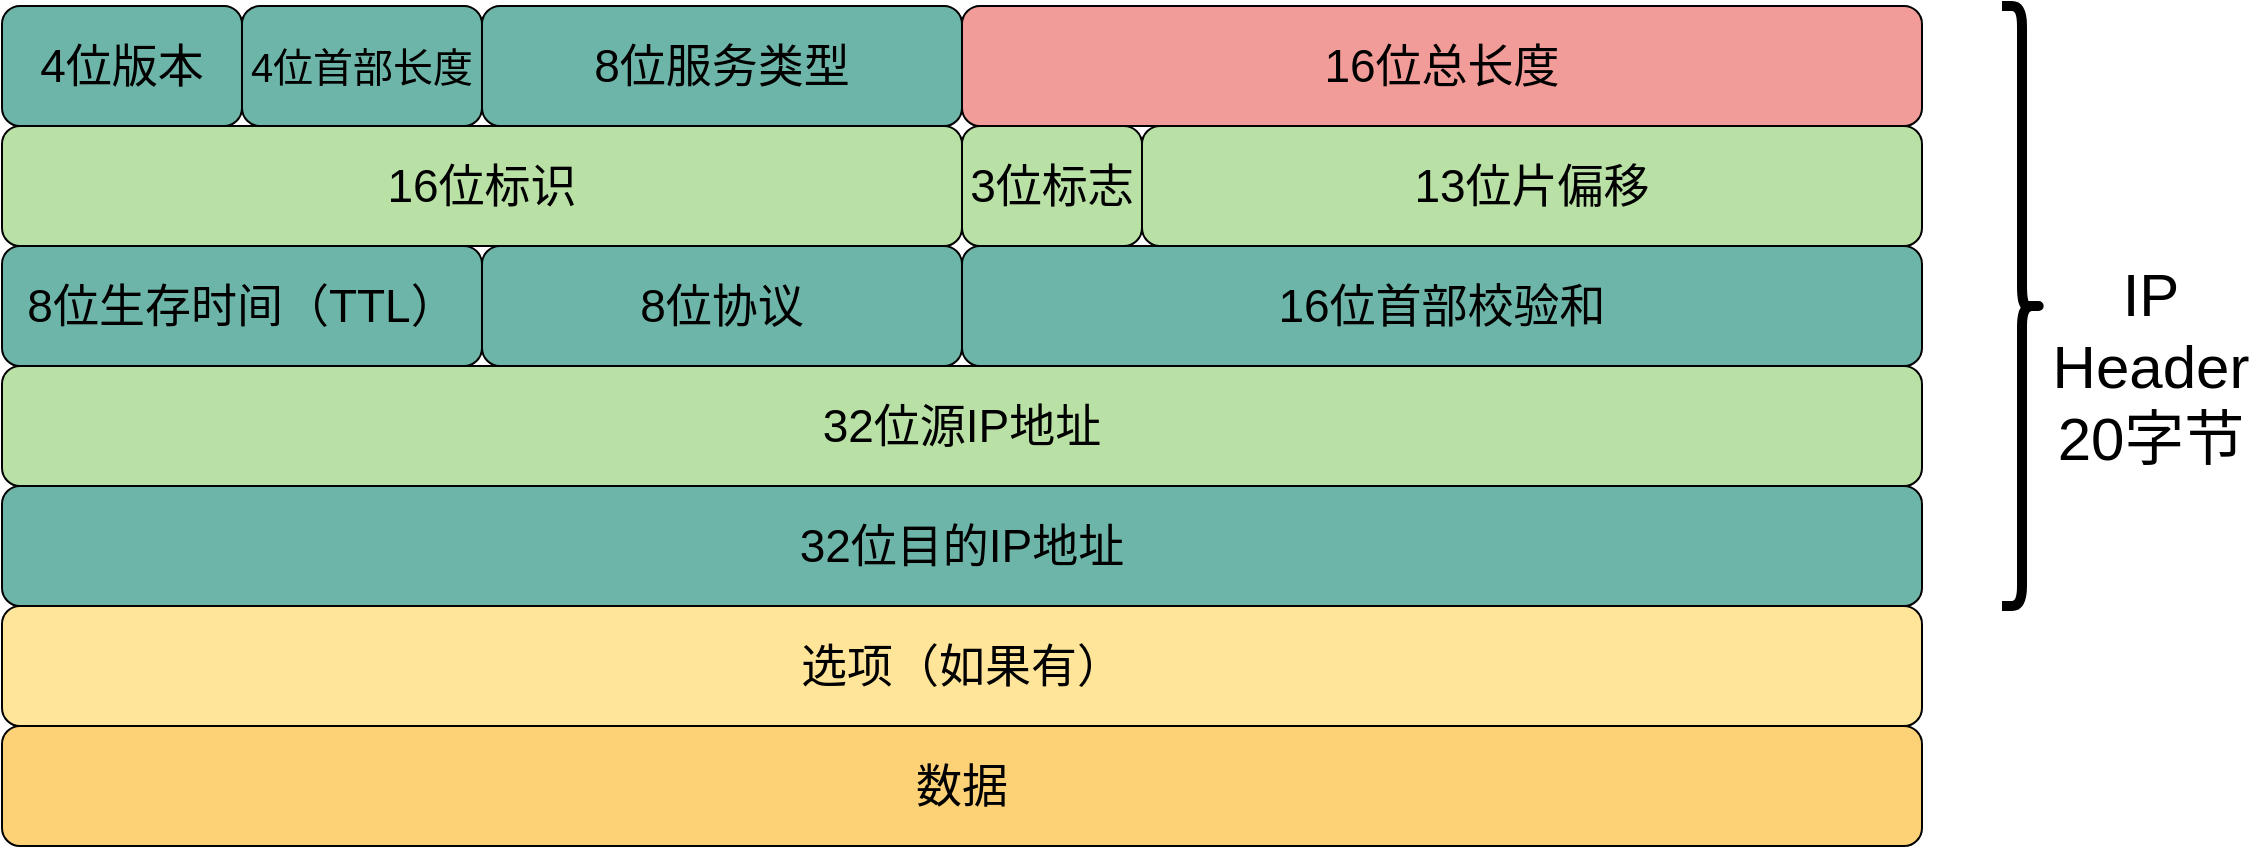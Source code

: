 <mxfile version="14.4.8" type="github">
  <diagram id="9fnjXT7nlAm7Ix4f8WDv" name="Page-1">
    <mxGraphModel dx="760" dy="990" grid="1" gridSize="10" guides="1" tooltips="1" connect="1" arrows="1" fold="1" page="1" pageScale="1" pageWidth="600" pageHeight="500" math="0" shadow="0">
      <root>
        <mxCell id="0" />
        <mxCell id="1" parent="0" />
        <mxCell id="-xf_uFu9KCXf6jcXoVjT-1" value="&lt;font style=&quot;font-size: 23px;&quot;&gt;4位版本&lt;/font&gt;" style="rounded=1;whiteSpace=wrap;html=1;fontSize=23;fillColor=#6DB5A8;" vertex="1" parent="1">
          <mxGeometry x="70" y="50" width="120" height="60" as="geometry" />
        </mxCell>
        <mxCell id="-xf_uFu9KCXf6jcXoVjT-3" value="&lt;font style=&quot;font-size: 20px&quot;&gt;4位首部长度&lt;/font&gt;" style="rounded=1;whiteSpace=wrap;html=1;fontSize=23;fillColor=#6DB5A8;" vertex="1" parent="1">
          <mxGeometry x="190" y="50" width="120" height="60" as="geometry" />
        </mxCell>
        <mxCell id="-xf_uFu9KCXf6jcXoVjT-4" value="&lt;font style=&quot;font-size: 23px;&quot;&gt;8位服务类型&lt;/font&gt;" style="rounded=1;whiteSpace=wrap;html=1;fontSize=23;fillColor=#6DB5A8;" vertex="1" parent="1">
          <mxGeometry x="310" y="50" width="240" height="60" as="geometry" />
        </mxCell>
        <mxCell id="-xf_uFu9KCXf6jcXoVjT-5" value="&lt;font style=&quot;font-size: 23px;&quot;&gt;16位总长度&lt;/font&gt;" style="rounded=1;whiteSpace=wrap;html=1;fillColor=#F19C99;fontSize=23;" vertex="1" parent="1">
          <mxGeometry x="550" y="50" width="480" height="60" as="geometry" />
        </mxCell>
        <mxCell id="-xf_uFu9KCXf6jcXoVjT-6" value="&lt;font style=&quot;font-size: 23px;&quot;&gt;16位标识&lt;/font&gt;" style="rounded=1;whiteSpace=wrap;html=1;fontSize=23;fillColor=#B9E0A5;" vertex="1" parent="1">
          <mxGeometry x="70" y="110" width="480" height="60" as="geometry" />
        </mxCell>
        <mxCell id="-xf_uFu9KCXf6jcXoVjT-7" value="&lt;font style=&quot;font-size: 23px;&quot;&gt;13位片偏移&lt;/font&gt;" style="rounded=1;whiteSpace=wrap;html=1;fontSize=23;fillColor=#B9E0A5;" vertex="1" parent="1">
          <mxGeometry x="640" y="110" width="390" height="60" as="geometry" />
        </mxCell>
        <mxCell id="-xf_uFu9KCXf6jcXoVjT-8" value="&lt;font style=&quot;font-size: 23px;&quot;&gt;3位标志&lt;/font&gt;" style="rounded=1;whiteSpace=wrap;html=1;fontSize=23;fillColor=#B9E0A5;" vertex="1" parent="1">
          <mxGeometry x="550" y="110" width="90" height="60" as="geometry" />
        </mxCell>
        <mxCell id="-xf_uFu9KCXf6jcXoVjT-9" value="&lt;font style=&quot;font-size: 23px;&quot;&gt;8位生存时间（TTL）&lt;/font&gt;" style="rounded=1;whiteSpace=wrap;html=1;fontSize=23;fillColor=#6DB5A8;" vertex="1" parent="1">
          <mxGeometry x="70" y="170" width="240" height="60" as="geometry" />
        </mxCell>
        <mxCell id="-xf_uFu9KCXf6jcXoVjT-10" value="&lt;font style=&quot;font-size: 23px;&quot;&gt;8位协议&lt;/font&gt;" style="rounded=1;whiteSpace=wrap;html=1;fontSize=23;fillColor=#6DB5A8;" vertex="1" parent="1">
          <mxGeometry x="310" y="170" width="240" height="60" as="geometry" />
        </mxCell>
        <mxCell id="-xf_uFu9KCXf6jcXoVjT-11" value="&lt;font style=&quot;font-size: 23px;&quot;&gt;16位首部校验和&lt;/font&gt;" style="rounded=1;whiteSpace=wrap;html=1;fontSize=23;fillColor=#6DB5A8;" vertex="1" parent="1">
          <mxGeometry x="550" y="170" width="480" height="60" as="geometry" />
        </mxCell>
        <mxCell id="-xf_uFu9KCXf6jcXoVjT-12" value="&lt;font style=&quot;font-size: 23px;&quot;&gt;32位源IP地址&lt;/font&gt;" style="rounded=1;whiteSpace=wrap;html=1;fontSize=23;fillColor=#B9E0A5;" vertex="1" parent="1">
          <mxGeometry x="70" y="230" width="960" height="60" as="geometry" />
        </mxCell>
        <mxCell id="-xf_uFu9KCXf6jcXoVjT-13" value="&lt;font style=&quot;font-size: 23px;&quot;&gt;32位目的IP地址&lt;/font&gt;" style="rounded=1;whiteSpace=wrap;html=1;fontSize=23;fillColor=#6DB5A8;" vertex="1" parent="1">
          <mxGeometry x="70" y="290" width="960" height="60" as="geometry" />
        </mxCell>
        <mxCell id="-xf_uFu9KCXf6jcXoVjT-14" value="&lt;font style=&quot;font-size: 23px;&quot;&gt;选项（如果有）&lt;/font&gt;" style="rounded=1;whiteSpace=wrap;html=1;fontSize=23;fillColor=#FFE599;" vertex="1" parent="1">
          <mxGeometry x="70" y="350" width="960" height="60" as="geometry" />
        </mxCell>
        <mxCell id="-xf_uFu9KCXf6jcXoVjT-15" value="&lt;font style=&quot;font-size: 23px;&quot;&gt;数据&lt;/font&gt;" style="rounded=1;whiteSpace=wrap;html=1;fontSize=23;fillColor=#FDD276;" vertex="1" parent="1">
          <mxGeometry x="70" y="410" width="960" height="60" as="geometry" />
        </mxCell>
        <mxCell id="-xf_uFu9KCXf6jcXoVjT-17" value="" style="shape=curlyBracket;whiteSpace=wrap;html=1;rounded=1;strokeColor=#000000;fillColor=#FDD276;gradientColor=none;fontSize=23;direction=west;strokeWidth=5;" vertex="1" parent="1">
          <mxGeometry x="1070" y="50" width="20" height="300" as="geometry" />
        </mxCell>
        <mxCell id="-xf_uFu9KCXf6jcXoVjT-18" value="&lt;font style=&quot;font-size: 30px&quot;&gt;IP&lt;br&gt;Header&lt;br&gt;20字节&lt;br&gt;&lt;/font&gt;" style="text;html=1;strokeColor=none;fillColor=none;align=center;verticalAlign=middle;whiteSpace=wrap;rounded=0;fontSize=23;" vertex="1" parent="1">
          <mxGeometry x="1099" y="220" width="91" height="20" as="geometry" />
        </mxCell>
      </root>
    </mxGraphModel>
  </diagram>
</mxfile>
